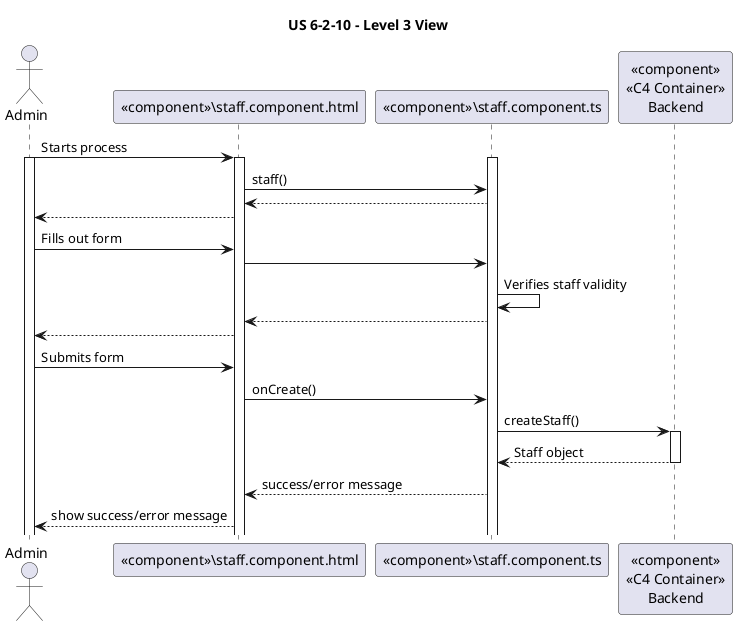 ' 
' User Story: As a **staff**, I want to request an Staff, so that the Patient has access to the necessary healthcare.
'
' Acceptance Criteria:
' 
' - staffs can input Staff details such as **Patient ID**, **Staff type**, **Priority**, **Date**, **Time** and **Request Status**.
' - A unique **Staff ID** is generated upon profile creation.
' - The system validates that the Patient ID and Staff type are valid.
' - The profile is stored securely in the system.

@startuml

title US 6-2-10 - Level 3 View

actor Admin as U
participant "«component»\staff.component.html" as html
participant "«component»\staff.component.ts" as ts

participant "«component»\n«C4 Container»\nBackend" as backend

U -> html : Starts process
activate U
activate html
activate ts

html -> ts : staff()
ts --> html
html --> U

U -> html : Fills out form
html -> ts
ts -> ts : Verifies staff validity
ts --> html
html --> U

U -> html : Submits form
html -> ts : onCreate()
ts -> backend: createStaff()
activate backend
backend --> ts : Staff object
deactivate backend
ts --> html : success/error message
html --> U : show success/error message

@enduml